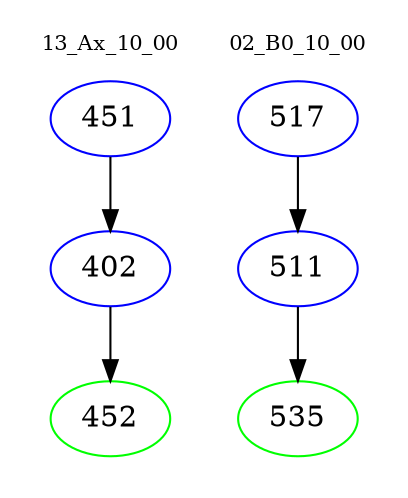 digraph{
subgraph cluster_0 {
color = white
label = "13_Ax_10_00";
fontsize=10;
T0_451 [label="451", color="blue"]
T0_451 -> T0_402 [color="black"]
T0_402 [label="402", color="blue"]
T0_402 -> T0_452 [color="black"]
T0_452 [label="452", color="green"]
}
subgraph cluster_1 {
color = white
label = "02_B0_10_00";
fontsize=10;
T1_517 [label="517", color="blue"]
T1_517 -> T1_511 [color="black"]
T1_511 [label="511", color="blue"]
T1_511 -> T1_535 [color="black"]
T1_535 [label="535", color="green"]
}
}
